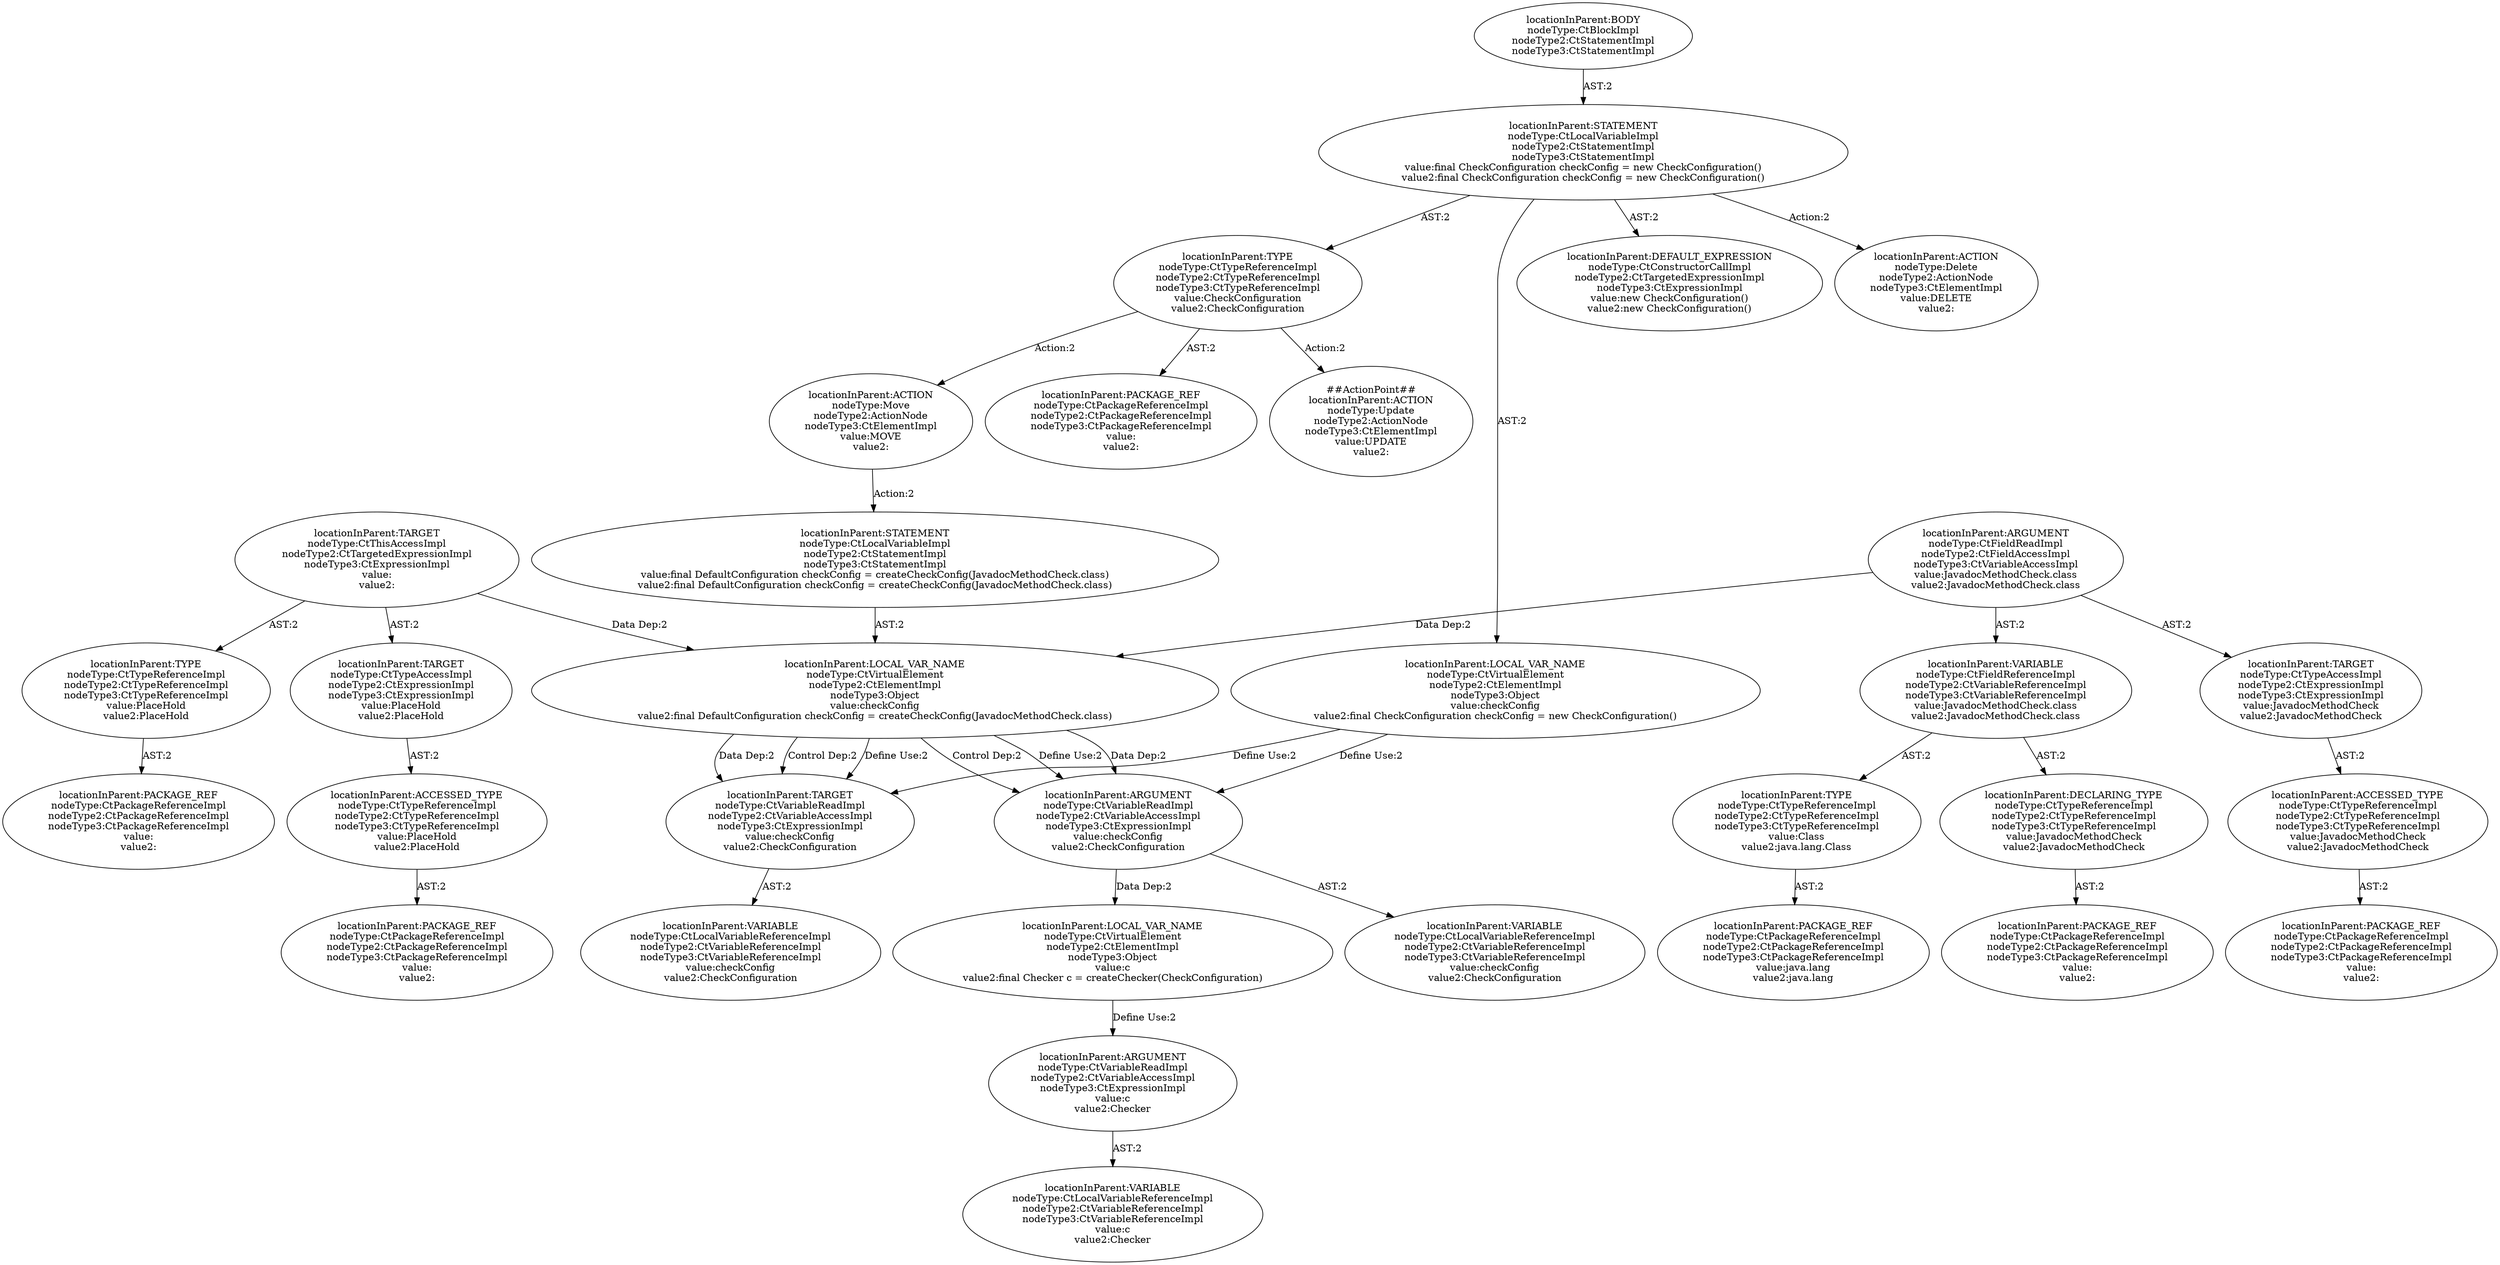 digraph "Pattern" {
0 [label="##ActionPoint##
locationInParent:ACTION
nodeType:Update
nodeType2:ActionNode
nodeType3:CtElementImpl
value:UPDATE
value2:" shape=ellipse]
1 [label="locationInParent:TYPE
nodeType:CtTypeReferenceImpl
nodeType2:CtTypeReferenceImpl
nodeType3:CtTypeReferenceImpl
value:CheckConfiguration
value2:CheckConfiguration" shape=ellipse]
2 [label="locationInParent:STATEMENT
nodeType:CtLocalVariableImpl
nodeType2:CtStatementImpl
nodeType3:CtStatementImpl
value:final CheckConfiguration checkConfig = new CheckConfiguration()
value2:final CheckConfiguration checkConfig = new CheckConfiguration()" shape=ellipse]
3 [label="locationInParent:BODY
nodeType:CtBlockImpl
nodeType2:CtStatementImpl
nodeType3:CtStatementImpl" shape=ellipse]
4 [label="locationInParent:LOCAL_VAR_NAME
nodeType:CtVirtualElement
nodeType2:CtElementImpl
nodeType3:Object
value:checkConfig
value2:final CheckConfiguration checkConfig = new CheckConfiguration()" shape=ellipse]
5 [label="locationInParent:DEFAULT_EXPRESSION
nodeType:CtConstructorCallImpl
nodeType2:CtTargetedExpressionImpl
nodeType3:CtExpressionImpl
value:new CheckConfiguration()
value2:new CheckConfiguration()" shape=ellipse]
6 [label="locationInParent:ACTION
nodeType:Delete
nodeType2:ActionNode
nodeType3:CtElementImpl
value:DELETE
value2:" shape=ellipse]
7 [label="locationInParent:PACKAGE_REF
nodeType:CtPackageReferenceImpl
nodeType2:CtPackageReferenceImpl
nodeType3:CtPackageReferenceImpl
value:
value2:" shape=ellipse]
8 [label="locationInParent:ACTION
nodeType:Move
nodeType2:ActionNode
nodeType3:CtElementImpl
value:MOVE
value2:" shape=ellipse]
9 [label="locationInParent:STATEMENT
nodeType:CtLocalVariableImpl
nodeType2:CtStatementImpl
nodeType3:CtStatementImpl
value:final DefaultConfiguration checkConfig = createCheckConfig(JavadocMethodCheck.class)
value2:final DefaultConfiguration checkConfig = createCheckConfig(JavadocMethodCheck.class)" shape=ellipse]
10 [label="locationInParent:LOCAL_VAR_NAME
nodeType:CtVirtualElement
nodeType2:CtElementImpl
nodeType3:Object
value:checkConfig
value2:final DefaultConfiguration checkConfig = createCheckConfig(JavadocMethodCheck.class)" shape=ellipse]
11 [label="locationInParent:TARGET
nodeType:CtVariableReadImpl
nodeType2:CtVariableAccessImpl
nodeType3:CtExpressionImpl
value:checkConfig
value2:CheckConfiguration" shape=ellipse]
12 [label="locationInParent:ARGUMENT
nodeType:CtVariableReadImpl
nodeType2:CtVariableAccessImpl
nodeType3:CtExpressionImpl
value:checkConfig
value2:CheckConfiguration" shape=ellipse]
13 [label="locationInParent:VARIABLE
nodeType:CtLocalVariableReferenceImpl
nodeType2:CtVariableReferenceImpl
nodeType3:CtVariableReferenceImpl
value:checkConfig
value2:CheckConfiguration" shape=ellipse]
14 [label="locationInParent:ARGUMENT
nodeType:CtVariableReadImpl
nodeType2:CtVariableAccessImpl
nodeType3:CtExpressionImpl
value:c
value2:Checker" shape=ellipse]
15 [label="locationInParent:VARIABLE
nodeType:CtLocalVariableReferenceImpl
nodeType2:CtVariableReferenceImpl
nodeType3:CtVariableReferenceImpl
value:c
value2:Checker" shape=ellipse]
16 [label="locationInParent:VARIABLE
nodeType:CtLocalVariableReferenceImpl
nodeType2:CtVariableReferenceImpl
nodeType3:CtVariableReferenceImpl
value:checkConfig
value2:CheckConfiguration" shape=ellipse]
17 [label="locationInParent:LOCAL_VAR_NAME
nodeType:CtVirtualElement
nodeType2:CtElementImpl
nodeType3:Object
value:c
value2:final Checker c = createChecker(CheckConfiguration)" shape=ellipse]
18 [label="locationInParent:TARGET
nodeType:CtThisAccessImpl
nodeType2:CtTargetedExpressionImpl
nodeType3:CtExpressionImpl
value:
value2:" shape=ellipse]
19 [label="locationInParent:TYPE
nodeType:CtTypeReferenceImpl
nodeType2:CtTypeReferenceImpl
nodeType3:CtTypeReferenceImpl
value:PlaceHold
value2:PlaceHold" shape=ellipse]
20 [label="locationInParent:PACKAGE_REF
nodeType:CtPackageReferenceImpl
nodeType2:CtPackageReferenceImpl
nodeType3:CtPackageReferenceImpl
value:
value2:" shape=ellipse]
21 [label="locationInParent:TARGET
nodeType:CtTypeAccessImpl
nodeType2:CtExpressionImpl
nodeType3:CtExpressionImpl
value:PlaceHold
value2:PlaceHold" shape=ellipse]
22 [label="locationInParent:ACCESSED_TYPE
nodeType:CtTypeReferenceImpl
nodeType2:CtTypeReferenceImpl
nodeType3:CtTypeReferenceImpl
value:PlaceHold
value2:PlaceHold" shape=ellipse]
23 [label="locationInParent:PACKAGE_REF
nodeType:CtPackageReferenceImpl
nodeType2:CtPackageReferenceImpl
nodeType3:CtPackageReferenceImpl
value:
value2:" shape=ellipse]
24 [label="locationInParent:ARGUMENT
nodeType:CtFieldReadImpl
nodeType2:CtFieldAccessImpl
nodeType3:CtVariableAccessImpl
value:JavadocMethodCheck.class
value2:JavadocMethodCheck.class" shape=ellipse]
25 [label="locationInParent:TARGET
nodeType:CtTypeAccessImpl
nodeType2:CtExpressionImpl
nodeType3:CtExpressionImpl
value:JavadocMethodCheck
value2:JavadocMethodCheck" shape=ellipse]
26 [label="locationInParent:ACCESSED_TYPE
nodeType:CtTypeReferenceImpl
nodeType2:CtTypeReferenceImpl
nodeType3:CtTypeReferenceImpl
value:JavadocMethodCheck
value2:JavadocMethodCheck" shape=ellipse]
27 [label="locationInParent:PACKAGE_REF
nodeType:CtPackageReferenceImpl
nodeType2:CtPackageReferenceImpl
nodeType3:CtPackageReferenceImpl
value:
value2:" shape=ellipse]
28 [label="locationInParent:VARIABLE
nodeType:CtFieldReferenceImpl
nodeType2:CtVariableReferenceImpl
nodeType3:CtVariableReferenceImpl
value:JavadocMethodCheck.class
value2:JavadocMethodCheck.class" shape=ellipse]
29 [label="locationInParent:DECLARING_TYPE
nodeType:CtTypeReferenceImpl
nodeType2:CtTypeReferenceImpl
nodeType3:CtTypeReferenceImpl
value:JavadocMethodCheck
value2:JavadocMethodCheck" shape=ellipse]
30 [label="locationInParent:PACKAGE_REF
nodeType:CtPackageReferenceImpl
nodeType2:CtPackageReferenceImpl
nodeType3:CtPackageReferenceImpl
value:
value2:" shape=ellipse]
31 [label="locationInParent:TYPE
nodeType:CtTypeReferenceImpl
nodeType2:CtTypeReferenceImpl
nodeType3:CtTypeReferenceImpl
value:Class
value2:java.lang.Class" shape=ellipse]
32 [label="locationInParent:PACKAGE_REF
nodeType:CtPackageReferenceImpl
nodeType2:CtPackageReferenceImpl
nodeType3:CtPackageReferenceImpl
value:java.lang
value2:java.lang" shape=ellipse]
1 -> 0 [label="Action:2"];
1 -> 7 [label="AST:2"];
1 -> 8 [label="Action:2"];
2 -> 1 [label="AST:2"];
2 -> 4 [label="AST:2"];
2 -> 5 [label="AST:2"];
2 -> 6 [label="Action:2"];
3 -> 2 [label="AST:2"];
4 -> 11 [label="Define Use:2"];
4 -> 12 [label="Define Use:2"];
8 -> 9 [label="Action:2"];
9 -> 10 [label="AST:2"];
10 -> 11 [label="Define Use:2"];
10 -> 11 [label="Data Dep:2"];
10 -> 11 [label="Control Dep:2"];
10 -> 12 [label="Define Use:2"];
10 -> 12 [label="Data Dep:2"];
10 -> 12 [label="Control Dep:2"];
11 -> 16 [label="AST:2"];
12 -> 13 [label="AST:2"];
12 -> 17 [label="Data Dep:2"];
14 -> 15 [label="AST:2"];
17 -> 14 [label="Define Use:2"];
18 -> 10 [label="Data Dep:2"];
18 -> 19 [label="AST:2"];
18 -> 21 [label="AST:2"];
19 -> 20 [label="AST:2"];
21 -> 22 [label="AST:2"];
22 -> 23 [label="AST:2"];
24 -> 10 [label="Data Dep:2"];
24 -> 25 [label="AST:2"];
24 -> 28 [label="AST:2"];
25 -> 26 [label="AST:2"];
26 -> 27 [label="AST:2"];
28 -> 29 [label="AST:2"];
28 -> 31 [label="AST:2"];
29 -> 30 [label="AST:2"];
31 -> 32 [label="AST:2"];
}
